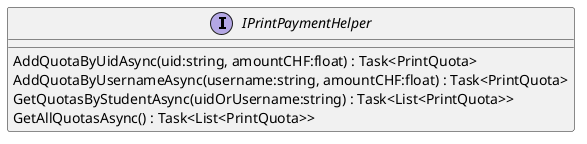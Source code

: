 @startuml
interface IPrintPaymentHelper {
    AddQuotaByUidAsync(uid:string, amountCHF:float) : Task<PrintQuota>
    AddQuotaByUsernameAsync(username:string, amountCHF:float) : Task<PrintQuota>
    GetQuotasByStudentAsync(uidOrUsername:string) : Task<List<PrintQuota>>
    GetAllQuotasAsync() : Task<List<PrintQuota>>
}
@enduml

